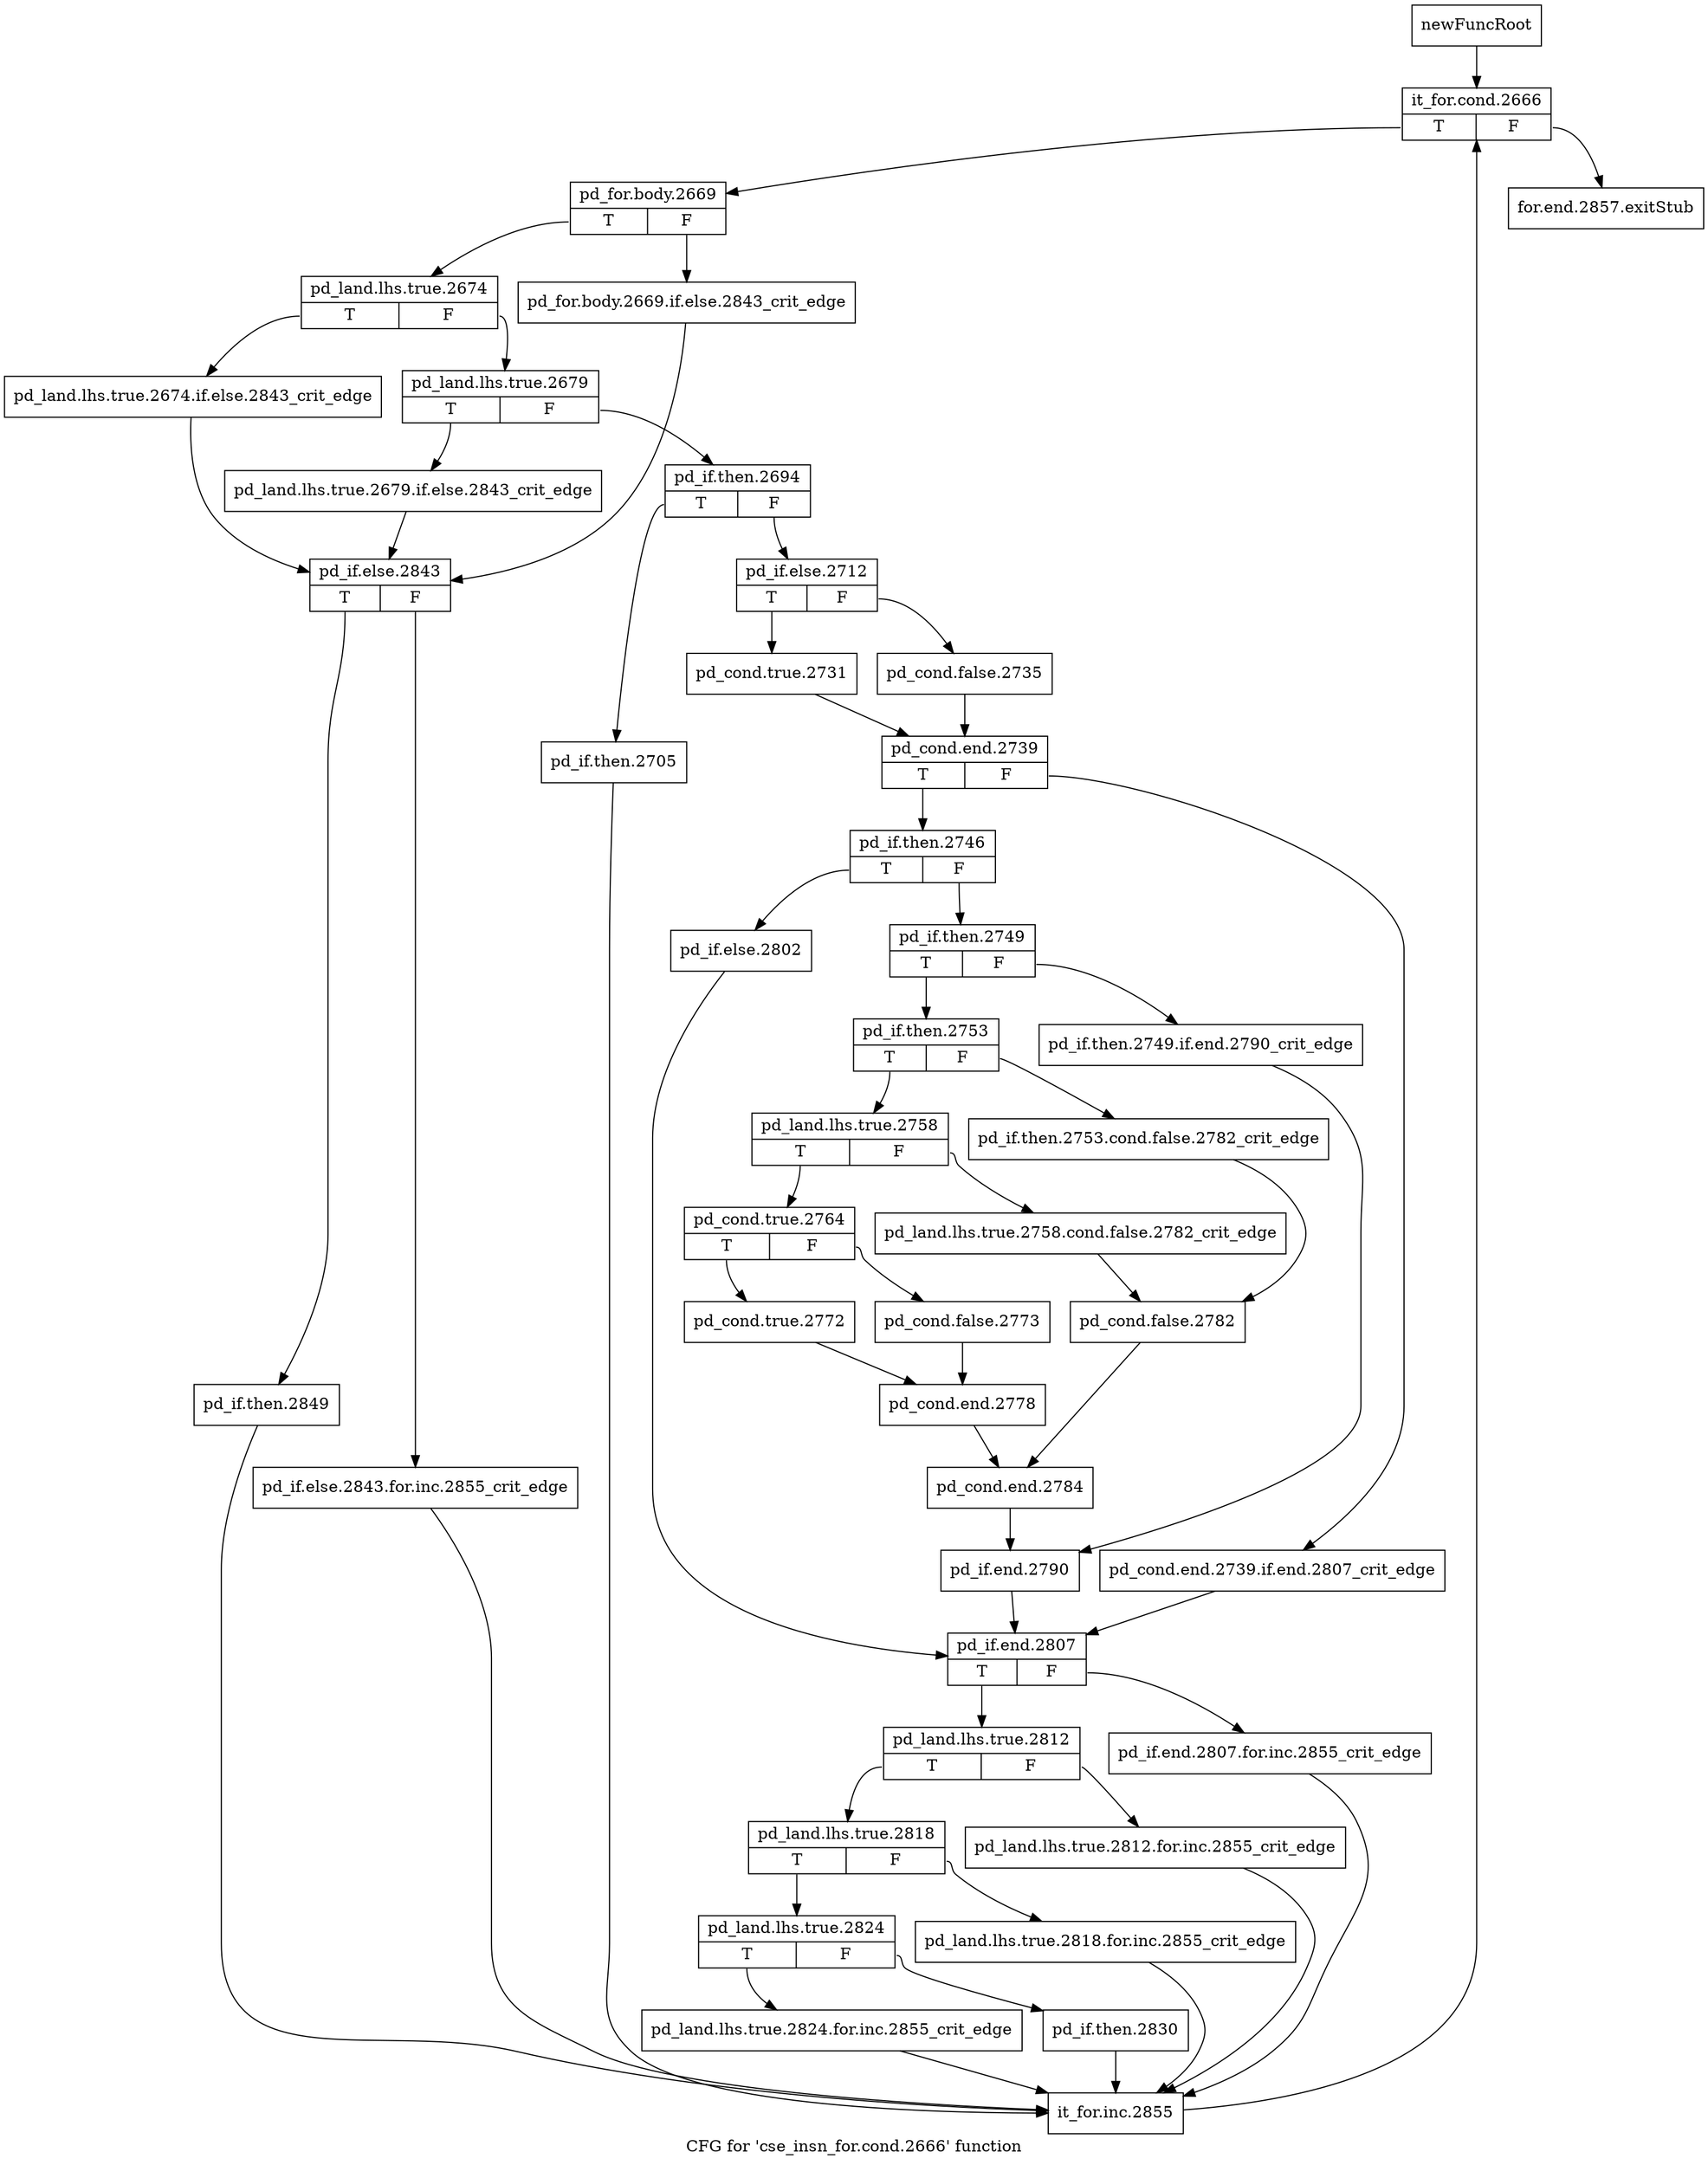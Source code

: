 digraph "CFG for 'cse_insn_for.cond.2666' function" {
	label="CFG for 'cse_insn_for.cond.2666' function";

	Node0xa84d560 [shape=record,label="{newFuncRoot}"];
	Node0xa84d560 -> Node0xa84d600;
	Node0xa84d5b0 [shape=record,label="{for.end.2857.exitStub}"];
	Node0xa84d600 [shape=record,label="{it_for.cond.2666|{<s0>T|<s1>F}}"];
	Node0xa84d600:s0 -> Node0xa84d650;
	Node0xa84d600:s1 -> Node0xa84d5b0;
	Node0xa84d650 [shape=record,label="{pd_for.body.2669|{<s0>T|<s1>F}}"];
	Node0xa84d650:s0 -> Node0xa84d6f0;
	Node0xa84d650:s1 -> Node0xa84d6a0;
	Node0xa84d6a0 [shape=record,label="{pd_for.body.2669.if.else.2843_crit_edge}"];
	Node0xa84d6a0 -> Node0xa84e1e0;
	Node0xa84d6f0 [shape=record,label="{pd_land.lhs.true.2674|{<s0>T|<s1>F}}"];
	Node0xa84d6f0:s0 -> Node0xa84e190;
	Node0xa84d6f0:s1 -> Node0xa84d740;
	Node0xa84d740 [shape=record,label="{pd_land.lhs.true.2679|{<s0>T|<s1>F}}"];
	Node0xa84d740:s0 -> Node0xa84e140;
	Node0xa84d740:s1 -> Node0xa84d790;
	Node0xa84d790 [shape=record,label="{pd_if.then.2694|{<s0>T|<s1>F}}"];
	Node0xa84d790:s0 -> Node0xa84e0f0;
	Node0xa84d790:s1 -> Node0xa84d7e0;
	Node0xa84d7e0 [shape=record,label="{pd_if.else.2712|{<s0>T|<s1>F}}"];
	Node0xa84d7e0:s0 -> Node0xa84d880;
	Node0xa84d7e0:s1 -> Node0xa84d830;
	Node0xa84d830 [shape=record,label="{pd_cond.false.2735}"];
	Node0xa84d830 -> Node0xa84d8d0;
	Node0xa84d880 [shape=record,label="{pd_cond.true.2731}"];
	Node0xa84d880 -> Node0xa84d8d0;
	Node0xa84d8d0 [shape=record,label="{pd_cond.end.2739|{<s0>T|<s1>F}}"];
	Node0xa84d8d0:s0 -> Node0xa84d970;
	Node0xa84d8d0:s1 -> Node0xa84d920;
	Node0xa84d920 [shape=record,label="{pd_cond.end.2739.if.end.2807_crit_edge}"];
	Node0xa84d920 -> Node0xa84de20;
	Node0xa84d970 [shape=record,label="{pd_if.then.2746|{<s0>T|<s1>F}}"];
	Node0xa84d970:s0 -> Node0xa84ddd0;
	Node0xa84d970:s1 -> Node0xa84d9c0;
	Node0xa84d9c0 [shape=record,label="{pd_if.then.2749|{<s0>T|<s1>F}}"];
	Node0xa84d9c0:s0 -> Node0xa84da60;
	Node0xa84d9c0:s1 -> Node0xa84da10;
	Node0xa84da10 [shape=record,label="{pd_if.then.2749.if.end.2790_crit_edge}"];
	Node0xa84da10 -> Node0xa84dd80;
	Node0xa84da60 [shape=record,label="{pd_if.then.2753|{<s0>T|<s1>F}}"];
	Node0xa84da60:s0 -> Node0xa84db00;
	Node0xa84da60:s1 -> Node0xa84dab0;
	Node0xa84dab0 [shape=record,label="{pd_if.then.2753.cond.false.2782_crit_edge}"];
	Node0xa84dab0 -> Node0xa84dba0;
	Node0xa84db00 [shape=record,label="{pd_land.lhs.true.2758|{<s0>T|<s1>F}}"];
	Node0xa84db00:s0 -> Node0xa84dbf0;
	Node0xa84db00:s1 -> Node0xa84db50;
	Node0xa84db50 [shape=record,label="{pd_land.lhs.true.2758.cond.false.2782_crit_edge}"];
	Node0xa84db50 -> Node0xa84dba0;
	Node0xa84dba0 [shape=record,label="{pd_cond.false.2782}"];
	Node0xa84dba0 -> Node0xa84dd30;
	Node0xa84dbf0 [shape=record,label="{pd_cond.true.2764|{<s0>T|<s1>F}}"];
	Node0xa84dbf0:s0 -> Node0xa84dc90;
	Node0xa84dbf0:s1 -> Node0xa84dc40;
	Node0xa84dc40 [shape=record,label="{pd_cond.false.2773}"];
	Node0xa84dc40 -> Node0xa84dce0;
	Node0xa84dc90 [shape=record,label="{pd_cond.true.2772}"];
	Node0xa84dc90 -> Node0xa84dce0;
	Node0xa84dce0 [shape=record,label="{pd_cond.end.2778}"];
	Node0xa84dce0 -> Node0xa84dd30;
	Node0xa84dd30 [shape=record,label="{pd_cond.end.2784}"];
	Node0xa84dd30 -> Node0xa84dd80;
	Node0xa84dd80 [shape=record,label="{pd_if.end.2790}"];
	Node0xa84dd80 -> Node0xa84de20;
	Node0xa84ddd0 [shape=record,label="{pd_if.else.2802}"];
	Node0xa84ddd0 -> Node0xa84de20;
	Node0xa84de20 [shape=record,label="{pd_if.end.2807|{<s0>T|<s1>F}}"];
	Node0xa84de20:s0 -> Node0xa84dec0;
	Node0xa84de20:s1 -> Node0xa84de70;
	Node0xa84de70 [shape=record,label="{pd_if.end.2807.for.inc.2855_crit_edge}"];
	Node0xa84de70 -> Node0xa84e2d0;
	Node0xa84dec0 [shape=record,label="{pd_land.lhs.true.2812|{<s0>T|<s1>F}}"];
	Node0xa84dec0:s0 -> Node0xa84df60;
	Node0xa84dec0:s1 -> Node0xa84df10;
	Node0xa84df10 [shape=record,label="{pd_land.lhs.true.2812.for.inc.2855_crit_edge}"];
	Node0xa84df10 -> Node0xa84e2d0;
	Node0xa84df60 [shape=record,label="{pd_land.lhs.true.2818|{<s0>T|<s1>F}}"];
	Node0xa84df60:s0 -> Node0xa84e000;
	Node0xa84df60:s1 -> Node0xa84dfb0;
	Node0xa84dfb0 [shape=record,label="{pd_land.lhs.true.2818.for.inc.2855_crit_edge}"];
	Node0xa84dfb0 -> Node0xa84e2d0;
	Node0xa84e000 [shape=record,label="{pd_land.lhs.true.2824|{<s0>T|<s1>F}}"];
	Node0xa84e000:s0 -> Node0xa84e0a0;
	Node0xa84e000:s1 -> Node0xa84e050;
	Node0xa84e050 [shape=record,label="{pd_if.then.2830}"];
	Node0xa84e050 -> Node0xa84e2d0;
	Node0xa84e0a0 [shape=record,label="{pd_land.lhs.true.2824.for.inc.2855_crit_edge}"];
	Node0xa84e0a0 -> Node0xa84e2d0;
	Node0xa84e0f0 [shape=record,label="{pd_if.then.2705}"];
	Node0xa84e0f0 -> Node0xa84e2d0;
	Node0xa84e140 [shape=record,label="{pd_land.lhs.true.2679.if.else.2843_crit_edge}"];
	Node0xa84e140 -> Node0xa84e1e0;
	Node0xa84e190 [shape=record,label="{pd_land.lhs.true.2674.if.else.2843_crit_edge}"];
	Node0xa84e190 -> Node0xa84e1e0;
	Node0xa84e1e0 [shape=record,label="{pd_if.else.2843|{<s0>T|<s1>F}}"];
	Node0xa84e1e0:s0 -> Node0xa84e280;
	Node0xa84e1e0:s1 -> Node0xa84e230;
	Node0xa84e230 [shape=record,label="{pd_if.else.2843.for.inc.2855_crit_edge}"];
	Node0xa84e230 -> Node0xa84e2d0;
	Node0xa84e280 [shape=record,label="{pd_if.then.2849}"];
	Node0xa84e280 -> Node0xa84e2d0;
	Node0xa84e2d0 [shape=record,label="{it_for.inc.2855}"];
	Node0xa84e2d0 -> Node0xa84d600;
}
